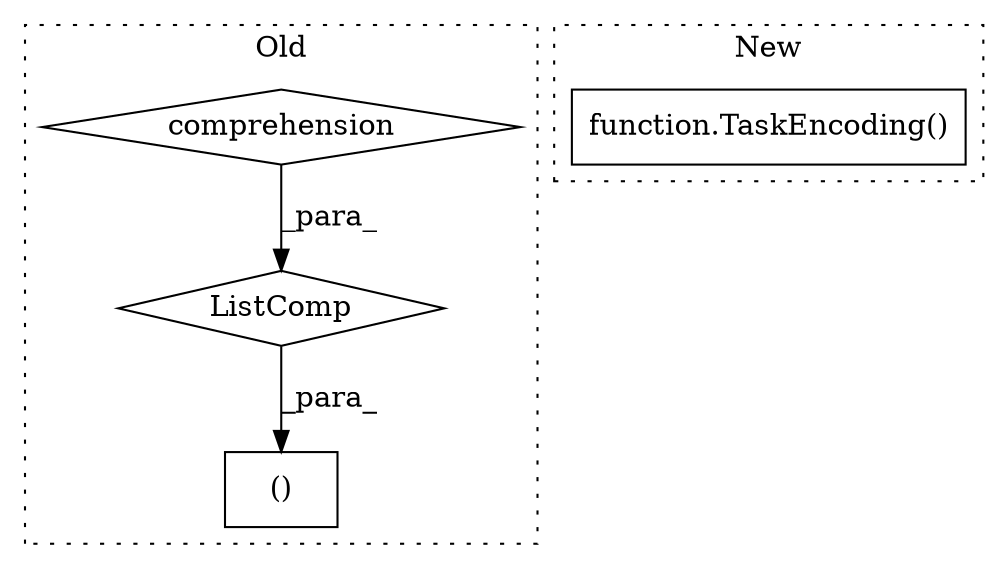 digraph G {
subgraph cluster0 {
1 [label="ListComp" a="106" s="3203" l="67" shape="diamond"];
3 [label="()" a="54" s="3340" l="72" shape="box"];
4 [label="comprehension" a="45" s="3244" l="3" shape="diamond"];
label = "Old";
style="dotted";
}
subgraph cluster1 {
2 [label="function.TaskEncoding()" a="75" s="3016" l="106" shape="box"];
label = "New";
style="dotted";
}
1 -> 3 [label="_para_"];
4 -> 1 [label="_para_"];
}